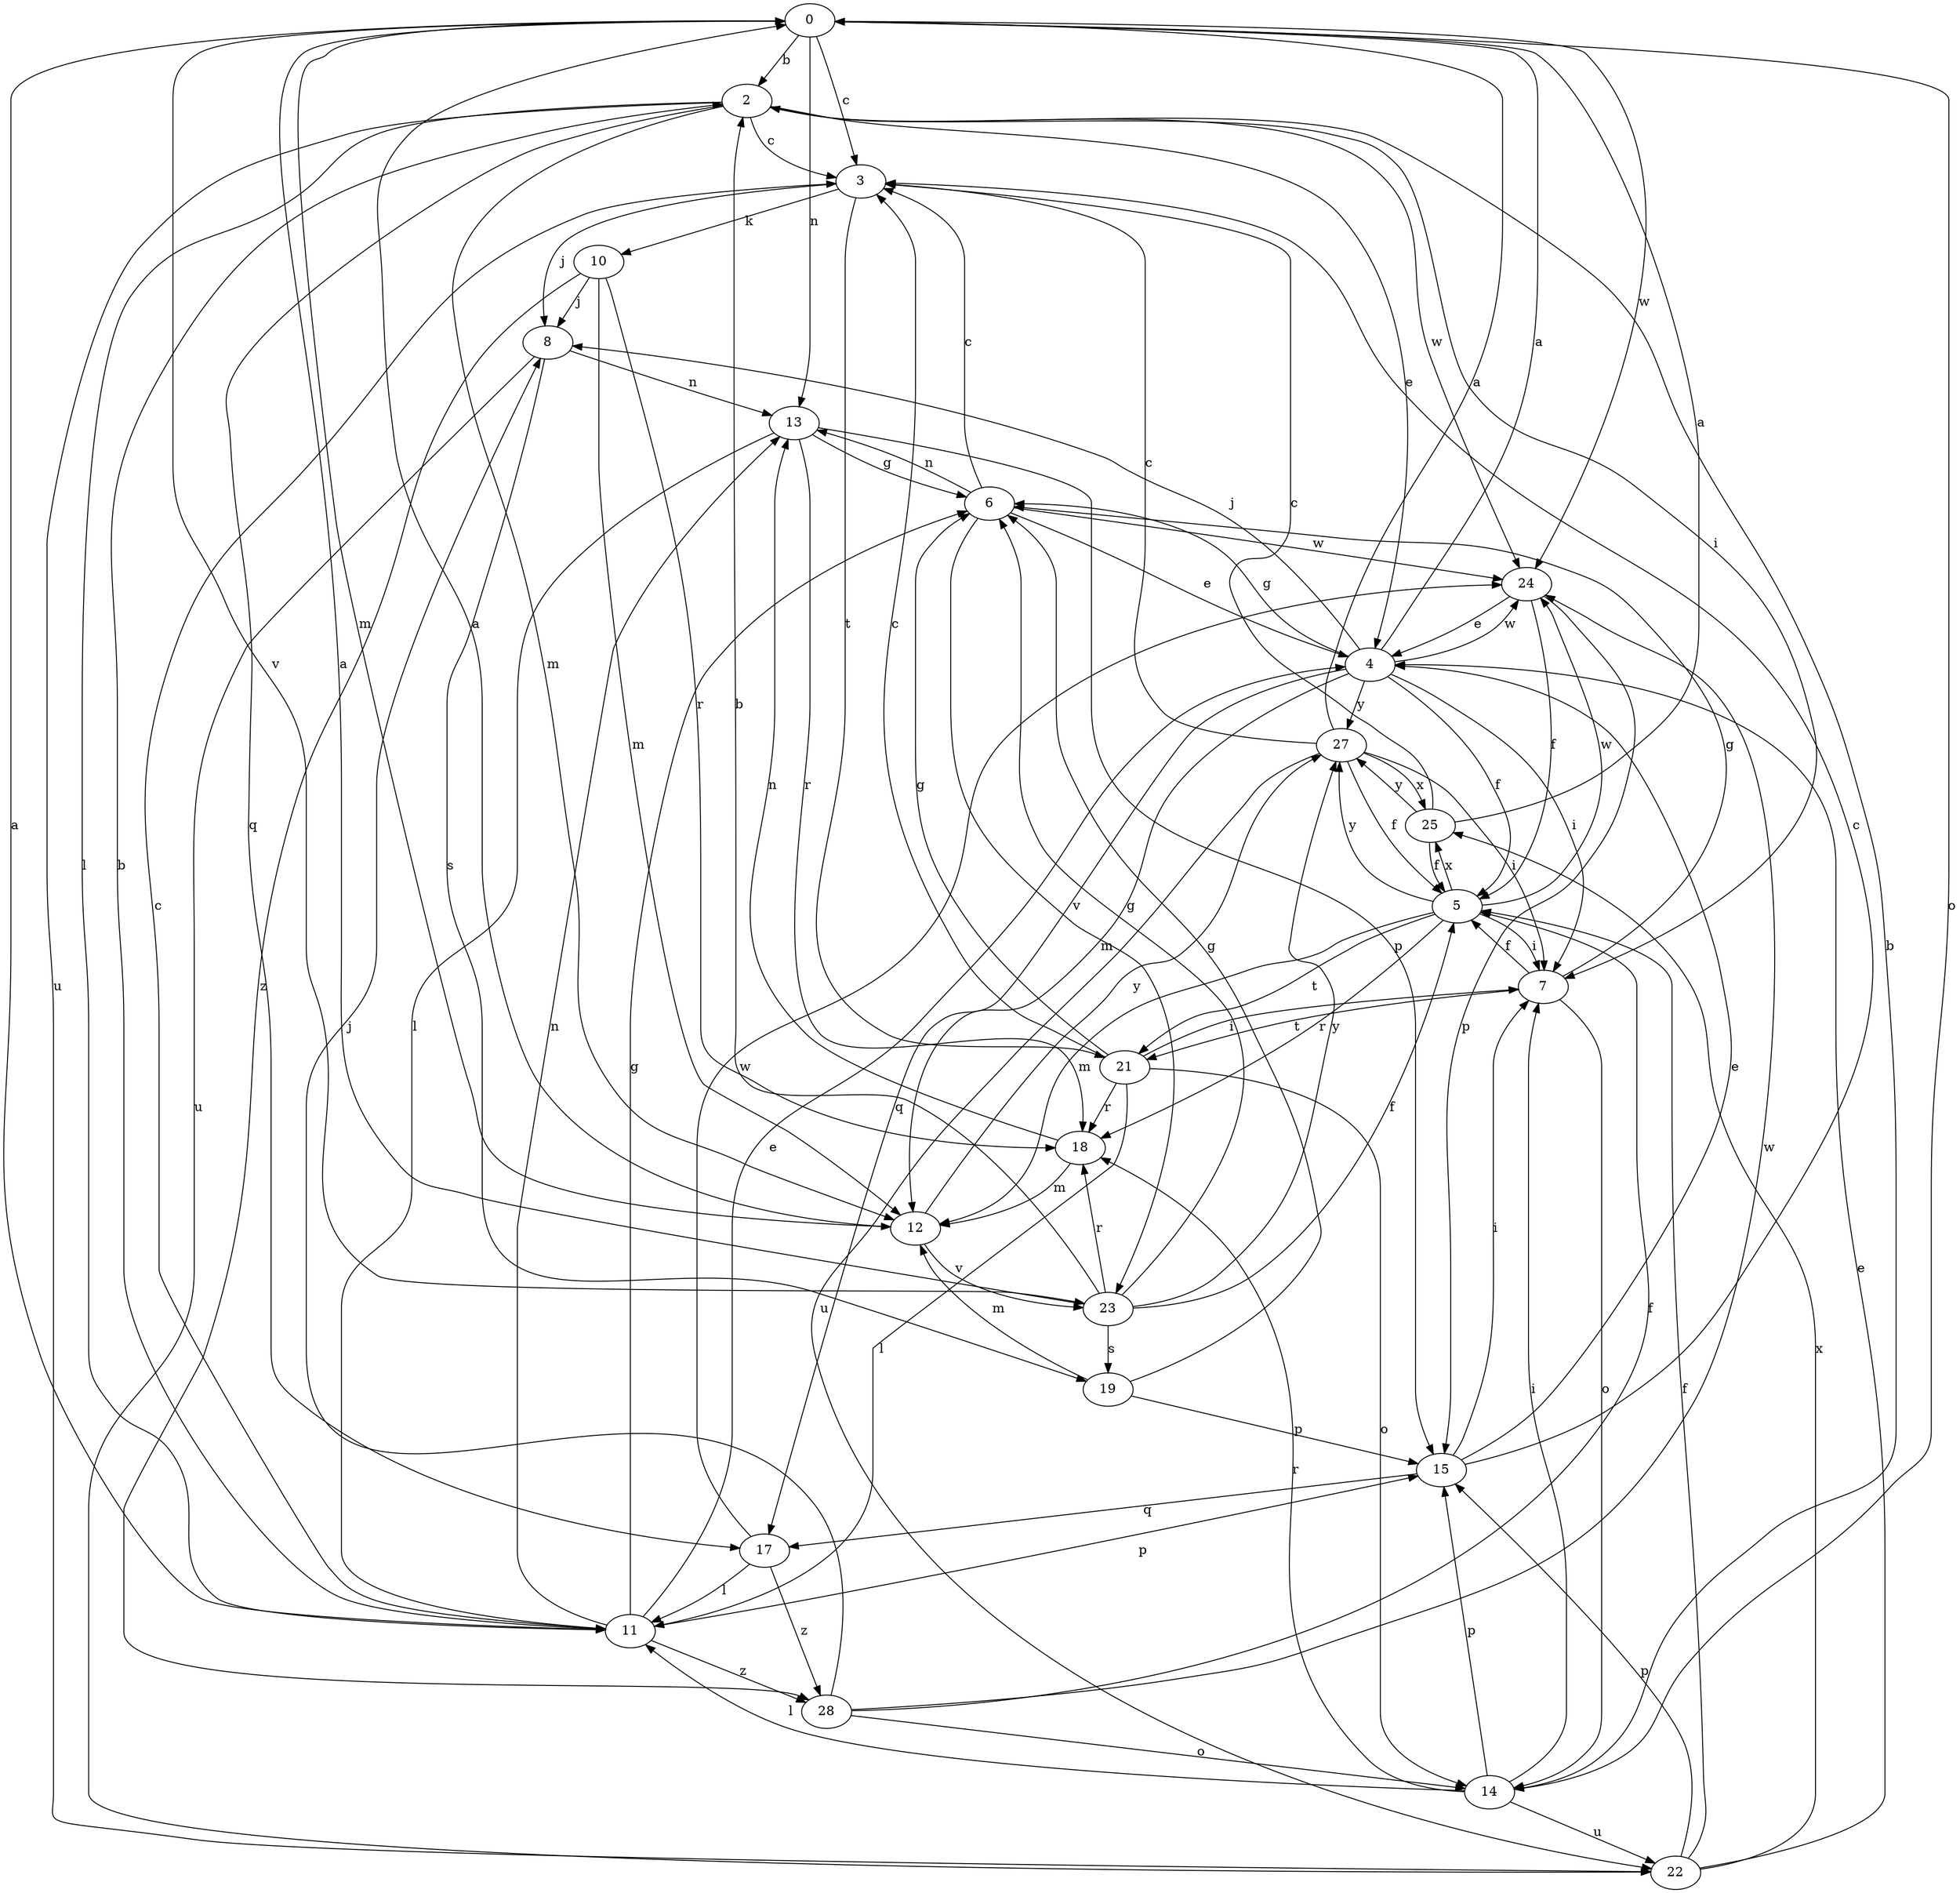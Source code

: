 strict digraph  {
0;
2;
3;
4;
5;
6;
7;
8;
10;
11;
12;
13;
14;
15;
17;
18;
19;
21;
22;
23;
24;
25;
27;
28;
0 -> 2  [label=b];
0 -> 3  [label=c];
0 -> 12  [label=m];
0 -> 13  [label=n];
0 -> 14  [label=o];
0 -> 23  [label=v];
0 -> 24  [label=w];
2 -> 3  [label=c];
2 -> 4  [label=e];
2 -> 7  [label=i];
2 -> 11  [label=l];
2 -> 12  [label=m];
2 -> 17  [label=q];
2 -> 22  [label=u];
2 -> 24  [label=w];
3 -> 8  [label=j];
3 -> 10  [label=k];
3 -> 21  [label=t];
4 -> 0  [label=a];
4 -> 5  [label=f];
4 -> 6  [label=g];
4 -> 7  [label=i];
4 -> 8  [label=j];
4 -> 12  [label=m];
4 -> 17  [label=q];
4 -> 24  [label=w];
4 -> 27  [label=y];
5 -> 7  [label=i];
5 -> 12  [label=m];
5 -> 18  [label=r];
5 -> 21  [label=t];
5 -> 24  [label=w];
5 -> 25  [label=x];
5 -> 27  [label=y];
6 -> 3  [label=c];
6 -> 4  [label=e];
6 -> 13  [label=n];
6 -> 23  [label=v];
6 -> 24  [label=w];
7 -> 5  [label=f];
7 -> 6  [label=g];
7 -> 14  [label=o];
7 -> 21  [label=t];
8 -> 13  [label=n];
8 -> 19  [label=s];
8 -> 22  [label=u];
10 -> 8  [label=j];
10 -> 12  [label=m];
10 -> 18  [label=r];
10 -> 28  [label=z];
11 -> 0  [label=a];
11 -> 2  [label=b];
11 -> 3  [label=c];
11 -> 4  [label=e];
11 -> 6  [label=g];
11 -> 13  [label=n];
11 -> 15  [label=p];
11 -> 28  [label=z];
12 -> 0  [label=a];
12 -> 23  [label=v];
12 -> 27  [label=y];
13 -> 6  [label=g];
13 -> 11  [label=l];
13 -> 15  [label=p];
13 -> 18  [label=r];
14 -> 2  [label=b];
14 -> 7  [label=i];
14 -> 11  [label=l];
14 -> 15  [label=p];
14 -> 18  [label=r];
14 -> 22  [label=u];
15 -> 3  [label=c];
15 -> 4  [label=e];
15 -> 7  [label=i];
15 -> 17  [label=q];
17 -> 11  [label=l];
17 -> 24  [label=w];
17 -> 28  [label=z];
18 -> 12  [label=m];
18 -> 13  [label=n];
19 -> 6  [label=g];
19 -> 12  [label=m];
19 -> 15  [label=p];
21 -> 3  [label=c];
21 -> 6  [label=g];
21 -> 7  [label=i];
21 -> 11  [label=l];
21 -> 14  [label=o];
21 -> 18  [label=r];
22 -> 4  [label=e];
22 -> 5  [label=f];
22 -> 15  [label=p];
22 -> 25  [label=x];
23 -> 0  [label=a];
23 -> 2  [label=b];
23 -> 5  [label=f];
23 -> 6  [label=g];
23 -> 18  [label=r];
23 -> 19  [label=s];
23 -> 27  [label=y];
24 -> 4  [label=e];
24 -> 5  [label=f];
24 -> 15  [label=p];
25 -> 0  [label=a];
25 -> 3  [label=c];
25 -> 5  [label=f];
25 -> 27  [label=y];
27 -> 0  [label=a];
27 -> 3  [label=c];
27 -> 5  [label=f];
27 -> 7  [label=i];
27 -> 22  [label=u];
27 -> 25  [label=x];
28 -> 5  [label=f];
28 -> 8  [label=j];
28 -> 14  [label=o];
28 -> 24  [label=w];
}
